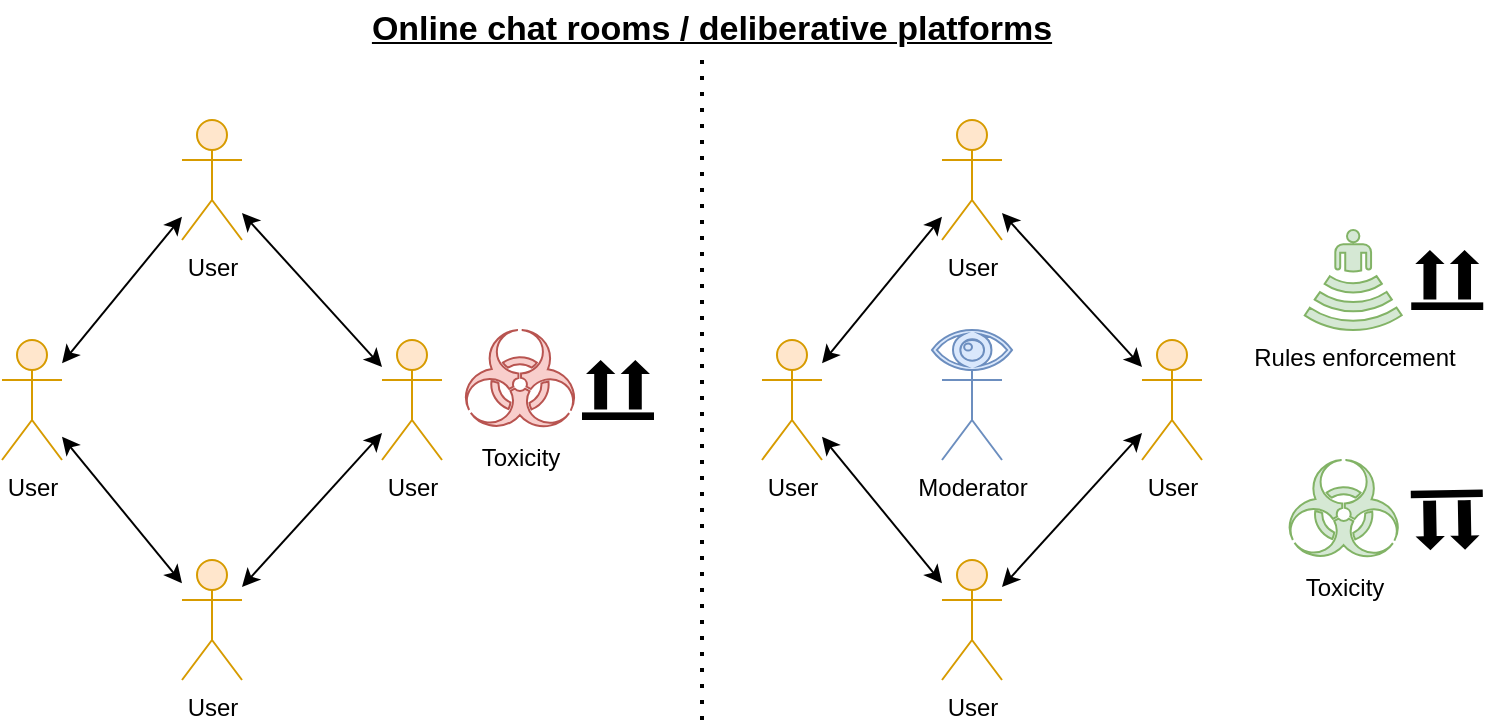 <mxfile version="24.7.17">
  <diagram name="Page-1" id="kuyQ8Ffgp0a_dQGPY02l">
    <mxGraphModel dx="1478" dy="943" grid="1" gridSize="10" guides="1" tooltips="1" connect="1" arrows="1" fold="1" page="1" pageScale="1" pageWidth="850" pageHeight="1100" math="0" shadow="0">
      <root>
        <mxCell id="0" />
        <mxCell id="1" parent="0" />
        <mxCell id="Ns06nyAxxZCVgoRq7tHa-1" value="User" style="shape=umlActor;verticalLabelPosition=bottom;verticalAlign=top;html=1;outlineConnect=0;fillColor=#ffe6cc;strokeColor=#d79b00;" parent="1" vertex="1">
          <mxGeometry x="50" y="170" width="30" height="60" as="geometry" />
        </mxCell>
        <mxCell id="Ns06nyAxxZCVgoRq7tHa-2" value="User" style="shape=umlActor;verticalLabelPosition=bottom;verticalAlign=top;html=1;outlineConnect=0;fillColor=#ffe6cc;strokeColor=#d79b00;" parent="1" vertex="1">
          <mxGeometry x="140" y="60" width="30" height="60" as="geometry" />
        </mxCell>
        <mxCell id="Ns06nyAxxZCVgoRq7tHa-3" value="User" style="shape=umlActor;verticalLabelPosition=bottom;verticalAlign=top;html=1;outlineConnect=0;fillColor=#ffe6cc;strokeColor=#d79b00;" parent="1" vertex="1">
          <mxGeometry x="240" y="170" width="30" height="60" as="geometry" />
        </mxCell>
        <mxCell id="Ns06nyAxxZCVgoRq7tHa-8" value="" style="endArrow=classic;startArrow=classic;html=1;rounded=0;" parent="1" source="Ns06nyAxxZCVgoRq7tHa-1" target="Ns06nyAxxZCVgoRq7tHa-2" edge="1">
          <mxGeometry width="50" height="50" relative="1" as="geometry">
            <mxPoint x="280" y="190" as="sourcePoint" />
            <mxPoint x="330" y="140" as="targetPoint" />
          </mxGeometry>
        </mxCell>
        <mxCell id="Ns06nyAxxZCVgoRq7tHa-9" value="" style="endArrow=classic;startArrow=classic;html=1;rounded=0;" parent="1" source="Ns06nyAxxZCVgoRq7tHa-3" target="Ns06nyAxxZCVgoRq7tHa-2" edge="1">
          <mxGeometry width="50" height="50" relative="1" as="geometry">
            <mxPoint x="90" y="192" as="sourcePoint" />
            <mxPoint x="150" y="118" as="targetPoint" />
          </mxGeometry>
        </mxCell>
        <mxCell id="Ns06nyAxxZCVgoRq7tHa-10" value="User" style="shape=umlActor;verticalLabelPosition=bottom;verticalAlign=top;html=1;outlineConnect=0;fillColor=#ffe6cc;strokeColor=#d79b00;" parent="1" vertex="1">
          <mxGeometry x="140" y="280" width="30" height="60" as="geometry" />
        </mxCell>
        <mxCell id="Ns06nyAxxZCVgoRq7tHa-11" value="" style="endArrow=classic;startArrow=classic;html=1;rounded=0;" parent="1" source="Ns06nyAxxZCVgoRq7tHa-1" target="Ns06nyAxxZCVgoRq7tHa-10" edge="1">
          <mxGeometry width="50" height="50" relative="1" as="geometry">
            <mxPoint x="90" y="192" as="sourcePoint" />
            <mxPoint x="150" y="118" as="targetPoint" />
          </mxGeometry>
        </mxCell>
        <mxCell id="Ns06nyAxxZCVgoRq7tHa-12" value="" style="endArrow=classic;startArrow=classic;html=1;rounded=0;" parent="1" source="Ns06nyAxxZCVgoRq7tHa-10" target="Ns06nyAxxZCVgoRq7tHa-3" edge="1">
          <mxGeometry width="50" height="50" relative="1" as="geometry">
            <mxPoint x="100" y="202" as="sourcePoint" />
            <mxPoint x="160" y="128" as="targetPoint" />
          </mxGeometry>
        </mxCell>
        <mxCell id="Ns06nyAxxZCVgoRq7tHa-15" value="" style="shape=mxgraph.signs.safety.store_right_up_1;html=1;pointerEvents=1;fillColor=#000000;strokeColor=none;verticalLabelPosition=bottom;verticalAlign=top;align=center;sketch=0;" parent="1" vertex="1">
          <mxGeometry x="340" y="180" width="36" height="30" as="geometry" />
        </mxCell>
        <mxCell id="Ns06nyAxxZCVgoRq7tHa-16" value="Toxicity" style="shape=mxgraph.signs.safety.biohazard;html=1;pointerEvents=1;fillColor=#f8cecc;strokeColor=#b85450;verticalLabelPosition=bottom;verticalAlign=top;align=center;sketch=0;" parent="1" vertex="1">
          <mxGeometry x="280" y="165" width="58" height="50" as="geometry" />
        </mxCell>
        <mxCell id="Ns06nyAxxZCVgoRq7tHa-18" value="Moderator" style="shape=umlActor;verticalLabelPosition=bottom;verticalAlign=top;html=1;outlineConnect=0;fillColor=#dae8fc;strokeColor=#6c8ebf;" parent="1" vertex="1">
          <mxGeometry x="520" y="170" width="30" height="60" as="geometry" />
        </mxCell>
        <mxCell id="Ns06nyAxxZCVgoRq7tHa-19" value="User" style="shape=umlActor;verticalLabelPosition=bottom;verticalAlign=top;html=1;outlineConnect=0;fillColor=#ffe6cc;strokeColor=#d79b00;" parent="1" vertex="1">
          <mxGeometry x="430" y="170" width="30" height="60" as="geometry" />
        </mxCell>
        <mxCell id="Ns06nyAxxZCVgoRq7tHa-20" value="User" style="shape=umlActor;verticalLabelPosition=bottom;verticalAlign=top;html=1;outlineConnect=0;fillColor=#ffe6cc;strokeColor=#d79b00;" parent="1" vertex="1">
          <mxGeometry x="520" y="60" width="30" height="60" as="geometry" />
        </mxCell>
        <mxCell id="Ns06nyAxxZCVgoRq7tHa-21" value="User" style="shape=umlActor;verticalLabelPosition=bottom;verticalAlign=top;html=1;outlineConnect=0;fillColor=#ffe6cc;strokeColor=#d79b00;" parent="1" vertex="1">
          <mxGeometry x="620" y="170" width="30" height="60" as="geometry" />
        </mxCell>
        <mxCell id="Ns06nyAxxZCVgoRq7tHa-22" value="" style="endArrow=classic;startArrow=classic;html=1;rounded=0;" parent="1" source="Ns06nyAxxZCVgoRq7tHa-19" target="Ns06nyAxxZCVgoRq7tHa-20" edge="1">
          <mxGeometry width="50" height="50" relative="1" as="geometry">
            <mxPoint x="660" y="190" as="sourcePoint" />
            <mxPoint x="710" y="140" as="targetPoint" />
          </mxGeometry>
        </mxCell>
        <mxCell id="Ns06nyAxxZCVgoRq7tHa-23" value="" style="endArrow=classic;startArrow=classic;html=1;rounded=0;" parent="1" source="Ns06nyAxxZCVgoRq7tHa-21" target="Ns06nyAxxZCVgoRq7tHa-20" edge="1">
          <mxGeometry width="50" height="50" relative="1" as="geometry">
            <mxPoint x="470" y="192" as="sourcePoint" />
            <mxPoint x="530" y="118" as="targetPoint" />
          </mxGeometry>
        </mxCell>
        <mxCell id="Ns06nyAxxZCVgoRq7tHa-24" value="User" style="shape=umlActor;verticalLabelPosition=bottom;verticalAlign=top;html=1;outlineConnect=0;fillColor=#ffe6cc;strokeColor=#d79b00;" parent="1" vertex="1">
          <mxGeometry x="520" y="280" width="30" height="60" as="geometry" />
        </mxCell>
        <mxCell id="Ns06nyAxxZCVgoRq7tHa-25" value="" style="endArrow=classic;startArrow=classic;html=1;rounded=0;" parent="1" source="Ns06nyAxxZCVgoRq7tHa-19" target="Ns06nyAxxZCVgoRq7tHa-24" edge="1">
          <mxGeometry width="50" height="50" relative="1" as="geometry">
            <mxPoint x="470" y="192" as="sourcePoint" />
            <mxPoint x="530" y="118" as="targetPoint" />
          </mxGeometry>
        </mxCell>
        <mxCell id="Ns06nyAxxZCVgoRq7tHa-26" value="" style="endArrow=classic;startArrow=classic;html=1;rounded=0;" parent="1" source="Ns06nyAxxZCVgoRq7tHa-24" target="Ns06nyAxxZCVgoRq7tHa-21" edge="1">
          <mxGeometry width="50" height="50" relative="1" as="geometry">
            <mxPoint x="480" y="202" as="sourcePoint" />
            <mxPoint x="540" y="128" as="targetPoint" />
          </mxGeometry>
        </mxCell>
        <mxCell id="Ns06nyAxxZCVgoRq7tHa-27" value="" style="shape=mxgraph.signs.safety.store_right_up_1;html=1;pointerEvents=1;fillColor=#000000;strokeColor=none;verticalLabelPosition=bottom;verticalAlign=top;align=center;sketch=0;rotation=-181;" parent="1" vertex="1">
          <mxGeometry x="754.62" y="245" width="36" height="30" as="geometry" />
        </mxCell>
        <mxCell id="Ns06nyAxxZCVgoRq7tHa-28" value="Toxicity" style="shape=mxgraph.signs.safety.biohazard;html=1;pointerEvents=1;fillColor=#d5e8d4;strokeColor=#82b366;verticalLabelPosition=bottom;verticalAlign=top;align=center;sketch=0;" parent="1" vertex="1">
          <mxGeometry x="691.87" y="230" width="58" height="50" as="geometry" />
        </mxCell>
        <mxCell id="Ns06nyAxxZCVgoRq7tHa-29" value="" style="shape=mxgraph.signs.healthcare.eye;html=1;pointerEvents=1;fillColor=#dae8fc;strokeColor=#6c8ebf;verticalLabelPosition=bottom;verticalAlign=top;align=center;sketch=0;" parent="1" vertex="1">
          <mxGeometry x="515" y="165" width="40" height="20" as="geometry" />
        </mxCell>
        <mxCell id="Ns06nyAxxZCVgoRq7tHa-30" value="" style="endArrow=none;dashed=1;html=1;dashPattern=1 3;strokeWidth=2;rounded=0;" parent="1" edge="1">
          <mxGeometry width="50" height="50" relative="1" as="geometry">
            <mxPoint x="400" y="360" as="sourcePoint" />
            <mxPoint x="400" y="30" as="targetPoint" />
          </mxGeometry>
        </mxCell>
        <mxCell id="Ns06nyAxxZCVgoRq7tHa-31" value="&lt;b&gt;&lt;u&gt;&lt;font style=&quot;font-size: 17px;&quot;&gt;Online chat rooms / deliberative platforms&lt;/font&gt;&lt;/u&gt;&lt;/b&gt;" style="text;html=1;align=center;verticalAlign=middle;whiteSpace=wrap;rounded=0;" parent="1" vertex="1">
          <mxGeometry x="220" width="370" height="30" as="geometry" />
        </mxCell>
        <mxCell id="JPMlDny1NzIBYX_5E1XT-1" value="Rules enforcement" style="shape=mxgraph.signs.sports.amphiteater;html=1;pointerEvents=1;fillColor=#d5e8d4;strokeColor=#82b366;verticalLabelPosition=bottom;verticalAlign=top;align=center;sketch=0;" parent="1" vertex="1">
          <mxGeometry x="701.37" y="115" width="48.5" height="50" as="geometry" />
        </mxCell>
        <mxCell id="JPMlDny1NzIBYX_5E1XT-2" value="" style="shape=mxgraph.signs.safety.store_right_up_1;html=1;pointerEvents=1;fillColor=#000000;strokeColor=none;verticalLabelPosition=bottom;verticalAlign=top;align=center;sketch=0;rotation=0;" parent="1" vertex="1">
          <mxGeometry x="754.62" y="125" width="36" height="30" as="geometry" />
        </mxCell>
      </root>
    </mxGraphModel>
  </diagram>
</mxfile>
